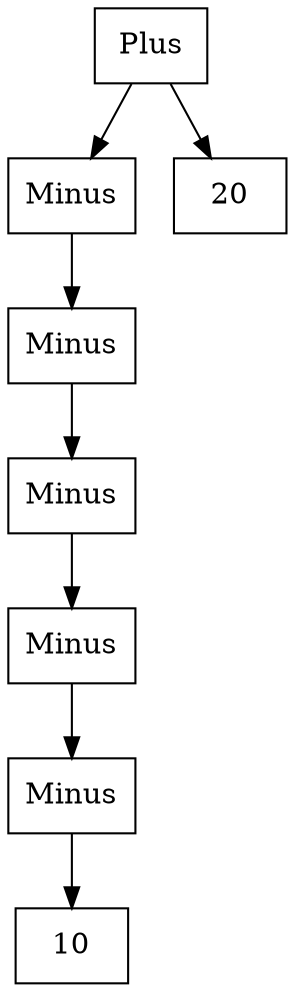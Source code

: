 digraph G {
"expr0" [
label = "Plus",
shape = "box",
];
"expr1" [
label = "Minus",
shape = "box",
];
"expr2" [
label = "Minus",
shape = "box",
];
"expr3" [
label = "Minus",
shape = "box",
];
"expr4" [
label = "Minus",
shape = "box",
];
"expr5" [
label = "Minus",
shape = "box",
];
"expr6" [
label = "10",
shape = "box",
];
"expr5"->"expr6";
"expr4"->"expr5";
"expr3"->"expr4";
"expr2"->"expr3";
"expr1"->"expr2";
"expr7" [
label = "20",
shape = "box",
];
"expr0"->"expr1";
"expr0"->"expr7";

}
